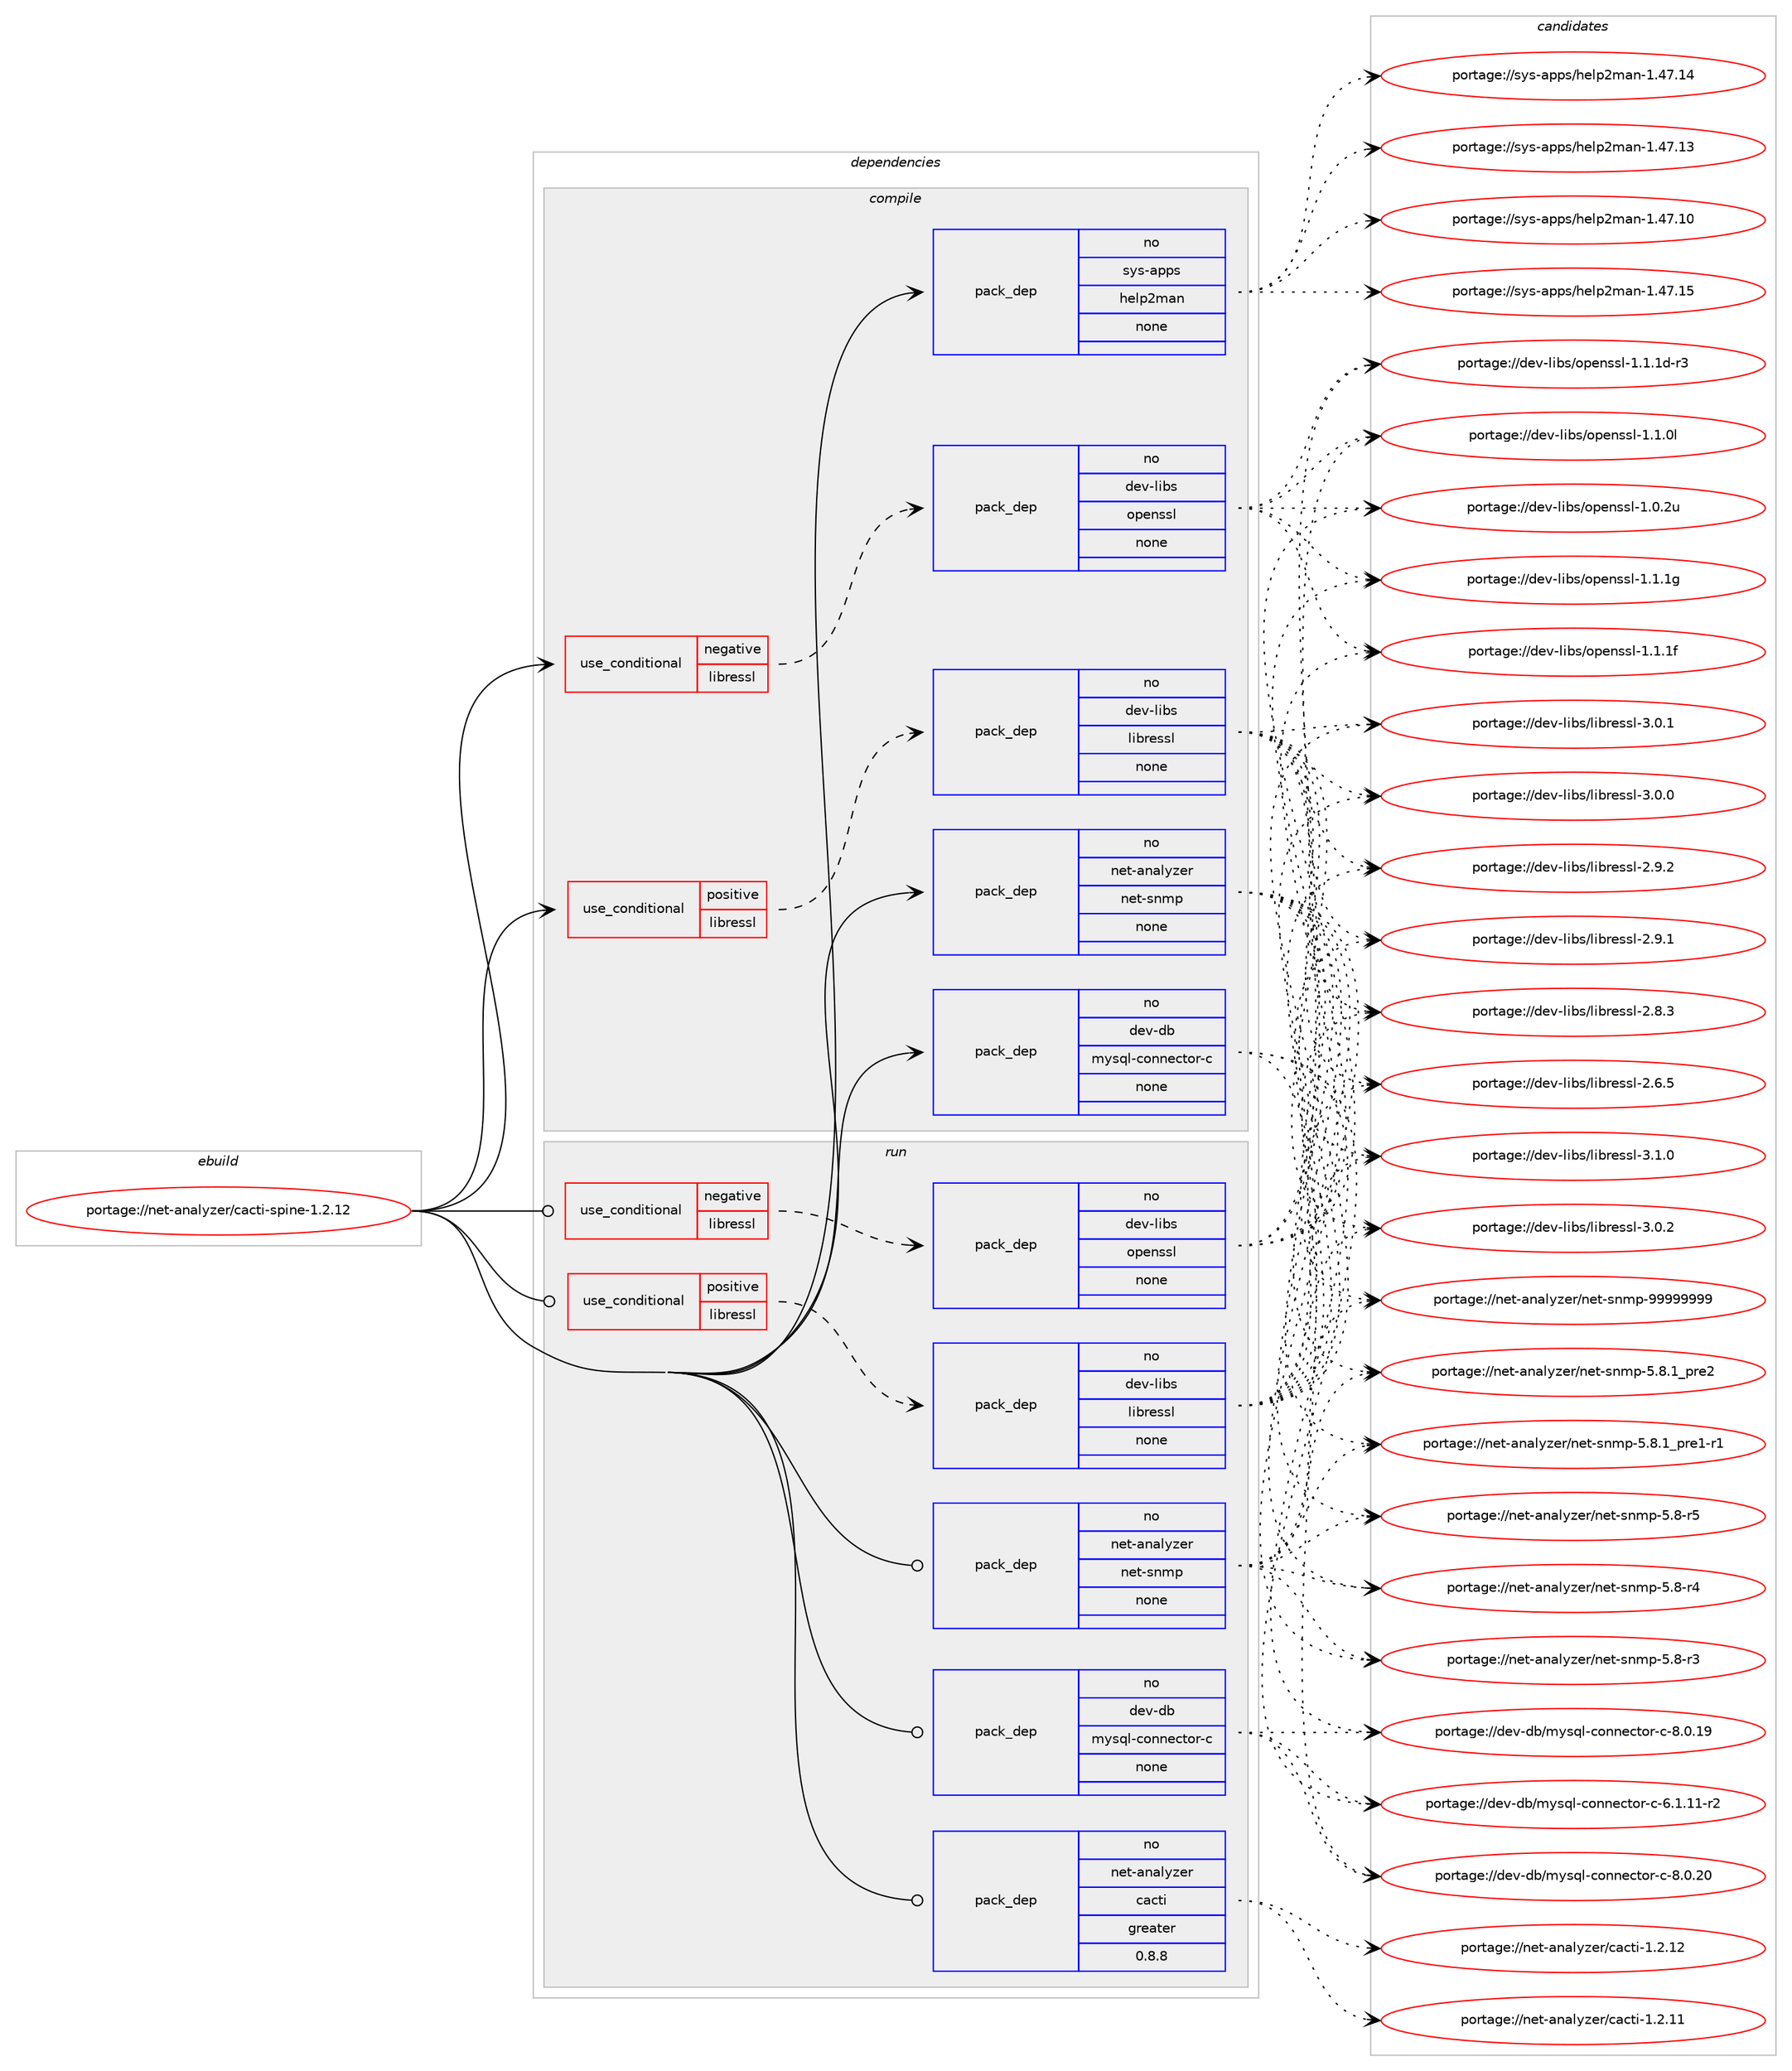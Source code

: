 digraph prolog {

# *************
# Graph options
# *************

newrank=true;
concentrate=true;
compound=true;
graph [rankdir=LR,fontname=Helvetica,fontsize=10,ranksep=1.5];#, ranksep=2.5, nodesep=0.2];
edge  [arrowhead=vee];
node  [fontname=Helvetica,fontsize=10];

# **********
# The ebuild
# **********

subgraph cluster_leftcol {
color=gray;
rank=same;
label=<<i>ebuild</i>>;
id [label="portage://net-analyzer/cacti-spine-1.2.12", color=red, width=4, href="../net-analyzer/cacti-spine-1.2.12.svg"];
}

# ****************
# The dependencies
# ****************

subgraph cluster_midcol {
color=gray;
label=<<i>dependencies</i>>;
subgraph cluster_compile {
fillcolor="#eeeeee";
style=filled;
label=<<i>compile</i>>;
subgraph cond1646 {
dependency9767 [label=<<TABLE BORDER="0" CELLBORDER="1" CELLSPACING="0" CELLPADDING="4"><TR><TD ROWSPAN="3" CELLPADDING="10">use_conditional</TD></TR><TR><TD>negative</TD></TR><TR><TD>libressl</TD></TR></TABLE>>, shape=none, color=red];
subgraph pack8002 {
dependency9768 [label=<<TABLE BORDER="0" CELLBORDER="1" CELLSPACING="0" CELLPADDING="4" WIDTH="220"><TR><TD ROWSPAN="6" CELLPADDING="30">pack_dep</TD></TR><TR><TD WIDTH="110">no</TD></TR><TR><TD>dev-libs</TD></TR><TR><TD>openssl</TD></TR><TR><TD>none</TD></TR><TR><TD></TD></TR></TABLE>>, shape=none, color=blue];
}
dependency9767:e -> dependency9768:w [weight=20,style="dashed",arrowhead="vee"];
}
id:e -> dependency9767:w [weight=20,style="solid",arrowhead="vee"];
subgraph cond1647 {
dependency9769 [label=<<TABLE BORDER="0" CELLBORDER="1" CELLSPACING="0" CELLPADDING="4"><TR><TD ROWSPAN="3" CELLPADDING="10">use_conditional</TD></TR><TR><TD>positive</TD></TR><TR><TD>libressl</TD></TR></TABLE>>, shape=none, color=red];
subgraph pack8003 {
dependency9770 [label=<<TABLE BORDER="0" CELLBORDER="1" CELLSPACING="0" CELLPADDING="4" WIDTH="220"><TR><TD ROWSPAN="6" CELLPADDING="30">pack_dep</TD></TR><TR><TD WIDTH="110">no</TD></TR><TR><TD>dev-libs</TD></TR><TR><TD>libressl</TD></TR><TR><TD>none</TD></TR><TR><TD></TD></TR></TABLE>>, shape=none, color=blue];
}
dependency9769:e -> dependency9770:w [weight=20,style="dashed",arrowhead="vee"];
}
id:e -> dependency9769:w [weight=20,style="solid",arrowhead="vee"];
subgraph pack8004 {
dependency9771 [label=<<TABLE BORDER="0" CELLBORDER="1" CELLSPACING="0" CELLPADDING="4" WIDTH="220"><TR><TD ROWSPAN="6" CELLPADDING="30">pack_dep</TD></TR><TR><TD WIDTH="110">no</TD></TR><TR><TD>dev-db</TD></TR><TR><TD>mysql-connector-c</TD></TR><TR><TD>none</TD></TR><TR><TD></TD></TR></TABLE>>, shape=none, color=blue];
}
id:e -> dependency9771:w [weight=20,style="solid",arrowhead="vee"];
subgraph pack8005 {
dependency9772 [label=<<TABLE BORDER="0" CELLBORDER="1" CELLSPACING="0" CELLPADDING="4" WIDTH="220"><TR><TD ROWSPAN="6" CELLPADDING="30">pack_dep</TD></TR><TR><TD WIDTH="110">no</TD></TR><TR><TD>net-analyzer</TD></TR><TR><TD>net-snmp</TD></TR><TR><TD>none</TD></TR><TR><TD></TD></TR></TABLE>>, shape=none, color=blue];
}
id:e -> dependency9772:w [weight=20,style="solid",arrowhead="vee"];
subgraph pack8006 {
dependency9773 [label=<<TABLE BORDER="0" CELLBORDER="1" CELLSPACING="0" CELLPADDING="4" WIDTH="220"><TR><TD ROWSPAN="6" CELLPADDING="30">pack_dep</TD></TR><TR><TD WIDTH="110">no</TD></TR><TR><TD>sys-apps</TD></TR><TR><TD>help2man</TD></TR><TR><TD>none</TD></TR><TR><TD></TD></TR></TABLE>>, shape=none, color=blue];
}
id:e -> dependency9773:w [weight=20,style="solid",arrowhead="vee"];
}
subgraph cluster_compileandrun {
fillcolor="#eeeeee";
style=filled;
label=<<i>compile and run</i>>;
}
subgraph cluster_run {
fillcolor="#eeeeee";
style=filled;
label=<<i>run</i>>;
subgraph cond1648 {
dependency9774 [label=<<TABLE BORDER="0" CELLBORDER="1" CELLSPACING="0" CELLPADDING="4"><TR><TD ROWSPAN="3" CELLPADDING="10">use_conditional</TD></TR><TR><TD>negative</TD></TR><TR><TD>libressl</TD></TR></TABLE>>, shape=none, color=red];
subgraph pack8007 {
dependency9775 [label=<<TABLE BORDER="0" CELLBORDER="1" CELLSPACING="0" CELLPADDING="4" WIDTH="220"><TR><TD ROWSPAN="6" CELLPADDING="30">pack_dep</TD></TR><TR><TD WIDTH="110">no</TD></TR><TR><TD>dev-libs</TD></TR><TR><TD>openssl</TD></TR><TR><TD>none</TD></TR><TR><TD></TD></TR></TABLE>>, shape=none, color=blue];
}
dependency9774:e -> dependency9775:w [weight=20,style="dashed",arrowhead="vee"];
}
id:e -> dependency9774:w [weight=20,style="solid",arrowhead="odot"];
subgraph cond1649 {
dependency9776 [label=<<TABLE BORDER="0" CELLBORDER="1" CELLSPACING="0" CELLPADDING="4"><TR><TD ROWSPAN="3" CELLPADDING="10">use_conditional</TD></TR><TR><TD>positive</TD></TR><TR><TD>libressl</TD></TR></TABLE>>, shape=none, color=red];
subgraph pack8008 {
dependency9777 [label=<<TABLE BORDER="0" CELLBORDER="1" CELLSPACING="0" CELLPADDING="4" WIDTH="220"><TR><TD ROWSPAN="6" CELLPADDING="30">pack_dep</TD></TR><TR><TD WIDTH="110">no</TD></TR><TR><TD>dev-libs</TD></TR><TR><TD>libressl</TD></TR><TR><TD>none</TD></TR><TR><TD></TD></TR></TABLE>>, shape=none, color=blue];
}
dependency9776:e -> dependency9777:w [weight=20,style="dashed",arrowhead="vee"];
}
id:e -> dependency9776:w [weight=20,style="solid",arrowhead="odot"];
subgraph pack8009 {
dependency9778 [label=<<TABLE BORDER="0" CELLBORDER="1" CELLSPACING="0" CELLPADDING="4" WIDTH="220"><TR><TD ROWSPAN="6" CELLPADDING="30">pack_dep</TD></TR><TR><TD WIDTH="110">no</TD></TR><TR><TD>dev-db</TD></TR><TR><TD>mysql-connector-c</TD></TR><TR><TD>none</TD></TR><TR><TD></TD></TR></TABLE>>, shape=none, color=blue];
}
id:e -> dependency9778:w [weight=20,style="solid",arrowhead="odot"];
subgraph pack8010 {
dependency9779 [label=<<TABLE BORDER="0" CELLBORDER="1" CELLSPACING="0" CELLPADDING="4" WIDTH="220"><TR><TD ROWSPAN="6" CELLPADDING="30">pack_dep</TD></TR><TR><TD WIDTH="110">no</TD></TR><TR><TD>net-analyzer</TD></TR><TR><TD>cacti</TD></TR><TR><TD>greater</TD></TR><TR><TD>0.8.8</TD></TR></TABLE>>, shape=none, color=blue];
}
id:e -> dependency9779:w [weight=20,style="solid",arrowhead="odot"];
subgraph pack8011 {
dependency9780 [label=<<TABLE BORDER="0" CELLBORDER="1" CELLSPACING="0" CELLPADDING="4" WIDTH="220"><TR><TD ROWSPAN="6" CELLPADDING="30">pack_dep</TD></TR><TR><TD WIDTH="110">no</TD></TR><TR><TD>net-analyzer</TD></TR><TR><TD>net-snmp</TD></TR><TR><TD>none</TD></TR><TR><TD></TD></TR></TABLE>>, shape=none, color=blue];
}
id:e -> dependency9780:w [weight=20,style="solid",arrowhead="odot"];
}
}

# **************
# The candidates
# **************

subgraph cluster_choices {
rank=same;
color=gray;
label=<<i>candidates</i>>;

subgraph choice8002 {
color=black;
nodesep=1;
choice100101118451081059811547111112101110115115108454946494649103 [label="portage://dev-libs/openssl-1.1.1g", color=red, width=4,href="../dev-libs/openssl-1.1.1g.svg"];
choice100101118451081059811547111112101110115115108454946494649102 [label="portage://dev-libs/openssl-1.1.1f", color=red, width=4,href="../dev-libs/openssl-1.1.1f.svg"];
choice1001011184510810598115471111121011101151151084549464946491004511451 [label="portage://dev-libs/openssl-1.1.1d-r3", color=red, width=4,href="../dev-libs/openssl-1.1.1d-r3.svg"];
choice100101118451081059811547111112101110115115108454946494648108 [label="portage://dev-libs/openssl-1.1.0l", color=red, width=4,href="../dev-libs/openssl-1.1.0l.svg"];
choice100101118451081059811547111112101110115115108454946484650117 [label="portage://dev-libs/openssl-1.0.2u", color=red, width=4,href="../dev-libs/openssl-1.0.2u.svg"];
dependency9768:e -> choice100101118451081059811547111112101110115115108454946494649103:w [style=dotted,weight="100"];
dependency9768:e -> choice100101118451081059811547111112101110115115108454946494649102:w [style=dotted,weight="100"];
dependency9768:e -> choice1001011184510810598115471111121011101151151084549464946491004511451:w [style=dotted,weight="100"];
dependency9768:e -> choice100101118451081059811547111112101110115115108454946494648108:w [style=dotted,weight="100"];
dependency9768:e -> choice100101118451081059811547111112101110115115108454946484650117:w [style=dotted,weight="100"];
}
subgraph choice8003 {
color=black;
nodesep=1;
choice10010111845108105981154710810598114101115115108455146494648 [label="portage://dev-libs/libressl-3.1.0", color=red, width=4,href="../dev-libs/libressl-3.1.0.svg"];
choice10010111845108105981154710810598114101115115108455146484650 [label="portage://dev-libs/libressl-3.0.2", color=red, width=4,href="../dev-libs/libressl-3.0.2.svg"];
choice10010111845108105981154710810598114101115115108455146484649 [label="portage://dev-libs/libressl-3.0.1", color=red, width=4,href="../dev-libs/libressl-3.0.1.svg"];
choice10010111845108105981154710810598114101115115108455146484648 [label="portage://dev-libs/libressl-3.0.0", color=red, width=4,href="../dev-libs/libressl-3.0.0.svg"];
choice10010111845108105981154710810598114101115115108455046574650 [label="portage://dev-libs/libressl-2.9.2", color=red, width=4,href="../dev-libs/libressl-2.9.2.svg"];
choice10010111845108105981154710810598114101115115108455046574649 [label="portage://dev-libs/libressl-2.9.1", color=red, width=4,href="../dev-libs/libressl-2.9.1.svg"];
choice10010111845108105981154710810598114101115115108455046564651 [label="portage://dev-libs/libressl-2.8.3", color=red, width=4,href="../dev-libs/libressl-2.8.3.svg"];
choice10010111845108105981154710810598114101115115108455046544653 [label="portage://dev-libs/libressl-2.6.5", color=red, width=4,href="../dev-libs/libressl-2.6.5.svg"];
dependency9770:e -> choice10010111845108105981154710810598114101115115108455146494648:w [style=dotted,weight="100"];
dependency9770:e -> choice10010111845108105981154710810598114101115115108455146484650:w [style=dotted,weight="100"];
dependency9770:e -> choice10010111845108105981154710810598114101115115108455146484649:w [style=dotted,weight="100"];
dependency9770:e -> choice10010111845108105981154710810598114101115115108455146484648:w [style=dotted,weight="100"];
dependency9770:e -> choice10010111845108105981154710810598114101115115108455046574650:w [style=dotted,weight="100"];
dependency9770:e -> choice10010111845108105981154710810598114101115115108455046574649:w [style=dotted,weight="100"];
dependency9770:e -> choice10010111845108105981154710810598114101115115108455046564651:w [style=dotted,weight="100"];
dependency9770:e -> choice10010111845108105981154710810598114101115115108455046544653:w [style=dotted,weight="100"];
}
subgraph choice8004 {
color=black;
nodesep=1;
choice100101118451009847109121115113108459911111011010199116111114459945564648465048 [label="portage://dev-db/mysql-connector-c-8.0.20", color=red, width=4,href="../dev-db/mysql-connector-c-8.0.20.svg"];
choice100101118451009847109121115113108459911111011010199116111114459945564648464957 [label="portage://dev-db/mysql-connector-c-8.0.19", color=red, width=4,href="../dev-db/mysql-connector-c-8.0.19.svg"];
choice1001011184510098471091211151131084599111110110101991161111144599455446494649494511450 [label="portage://dev-db/mysql-connector-c-6.1.11-r2", color=red, width=4,href="../dev-db/mysql-connector-c-6.1.11-r2.svg"];
dependency9771:e -> choice100101118451009847109121115113108459911111011010199116111114459945564648465048:w [style=dotted,weight="100"];
dependency9771:e -> choice100101118451009847109121115113108459911111011010199116111114459945564648464957:w [style=dotted,weight="100"];
dependency9771:e -> choice1001011184510098471091211151131084599111110110101991161111144599455446494649494511450:w [style=dotted,weight="100"];
}
subgraph choice8005 {
color=black;
nodesep=1;
choice1101011164597110971081211221011144711010111645115110109112455757575757575757 [label="portage://net-analyzer/net-snmp-99999999", color=red, width=4,href="../net-analyzer/net-snmp-99999999.svg"];
choice11010111645971109710812112210111447110101116451151101091124553465646499511211410150 [label="portage://net-analyzer/net-snmp-5.8.1_pre2", color=red, width=4,href="../net-analyzer/net-snmp-5.8.1_pre2.svg"];
choice110101116459711097108121122101114471101011164511511010911245534656464995112114101494511449 [label="portage://net-analyzer/net-snmp-5.8.1_pre1-r1", color=red, width=4,href="../net-analyzer/net-snmp-5.8.1_pre1-r1.svg"];
choice1101011164597110971081211221011144711010111645115110109112455346564511453 [label="portage://net-analyzer/net-snmp-5.8-r5", color=red, width=4,href="../net-analyzer/net-snmp-5.8-r5.svg"];
choice1101011164597110971081211221011144711010111645115110109112455346564511452 [label="portage://net-analyzer/net-snmp-5.8-r4", color=red, width=4,href="../net-analyzer/net-snmp-5.8-r4.svg"];
choice1101011164597110971081211221011144711010111645115110109112455346564511451 [label="portage://net-analyzer/net-snmp-5.8-r3", color=red, width=4,href="../net-analyzer/net-snmp-5.8-r3.svg"];
dependency9772:e -> choice1101011164597110971081211221011144711010111645115110109112455757575757575757:w [style=dotted,weight="100"];
dependency9772:e -> choice11010111645971109710812112210111447110101116451151101091124553465646499511211410150:w [style=dotted,weight="100"];
dependency9772:e -> choice110101116459711097108121122101114471101011164511511010911245534656464995112114101494511449:w [style=dotted,weight="100"];
dependency9772:e -> choice1101011164597110971081211221011144711010111645115110109112455346564511453:w [style=dotted,weight="100"];
dependency9772:e -> choice1101011164597110971081211221011144711010111645115110109112455346564511452:w [style=dotted,weight="100"];
dependency9772:e -> choice1101011164597110971081211221011144711010111645115110109112455346564511451:w [style=dotted,weight="100"];
}
subgraph choice8006 {
color=black;
nodesep=1;
choice11512111545971121121154710410110811250109971104549465255464953 [label="portage://sys-apps/help2man-1.47.15", color=red, width=4,href="../sys-apps/help2man-1.47.15.svg"];
choice11512111545971121121154710410110811250109971104549465255464952 [label="portage://sys-apps/help2man-1.47.14", color=red, width=4,href="../sys-apps/help2man-1.47.14.svg"];
choice11512111545971121121154710410110811250109971104549465255464951 [label="portage://sys-apps/help2man-1.47.13", color=red, width=4,href="../sys-apps/help2man-1.47.13.svg"];
choice11512111545971121121154710410110811250109971104549465255464948 [label="portage://sys-apps/help2man-1.47.10", color=red, width=4,href="../sys-apps/help2man-1.47.10.svg"];
dependency9773:e -> choice11512111545971121121154710410110811250109971104549465255464953:w [style=dotted,weight="100"];
dependency9773:e -> choice11512111545971121121154710410110811250109971104549465255464952:w [style=dotted,weight="100"];
dependency9773:e -> choice11512111545971121121154710410110811250109971104549465255464951:w [style=dotted,weight="100"];
dependency9773:e -> choice11512111545971121121154710410110811250109971104549465255464948:w [style=dotted,weight="100"];
}
subgraph choice8007 {
color=black;
nodesep=1;
choice100101118451081059811547111112101110115115108454946494649103 [label="portage://dev-libs/openssl-1.1.1g", color=red, width=4,href="../dev-libs/openssl-1.1.1g.svg"];
choice100101118451081059811547111112101110115115108454946494649102 [label="portage://dev-libs/openssl-1.1.1f", color=red, width=4,href="../dev-libs/openssl-1.1.1f.svg"];
choice1001011184510810598115471111121011101151151084549464946491004511451 [label="portage://dev-libs/openssl-1.1.1d-r3", color=red, width=4,href="../dev-libs/openssl-1.1.1d-r3.svg"];
choice100101118451081059811547111112101110115115108454946494648108 [label="portage://dev-libs/openssl-1.1.0l", color=red, width=4,href="../dev-libs/openssl-1.1.0l.svg"];
choice100101118451081059811547111112101110115115108454946484650117 [label="portage://dev-libs/openssl-1.0.2u", color=red, width=4,href="../dev-libs/openssl-1.0.2u.svg"];
dependency9775:e -> choice100101118451081059811547111112101110115115108454946494649103:w [style=dotted,weight="100"];
dependency9775:e -> choice100101118451081059811547111112101110115115108454946494649102:w [style=dotted,weight="100"];
dependency9775:e -> choice1001011184510810598115471111121011101151151084549464946491004511451:w [style=dotted,weight="100"];
dependency9775:e -> choice100101118451081059811547111112101110115115108454946494648108:w [style=dotted,weight="100"];
dependency9775:e -> choice100101118451081059811547111112101110115115108454946484650117:w [style=dotted,weight="100"];
}
subgraph choice8008 {
color=black;
nodesep=1;
choice10010111845108105981154710810598114101115115108455146494648 [label="portage://dev-libs/libressl-3.1.0", color=red, width=4,href="../dev-libs/libressl-3.1.0.svg"];
choice10010111845108105981154710810598114101115115108455146484650 [label="portage://dev-libs/libressl-3.0.2", color=red, width=4,href="../dev-libs/libressl-3.0.2.svg"];
choice10010111845108105981154710810598114101115115108455146484649 [label="portage://dev-libs/libressl-3.0.1", color=red, width=4,href="../dev-libs/libressl-3.0.1.svg"];
choice10010111845108105981154710810598114101115115108455146484648 [label="portage://dev-libs/libressl-3.0.0", color=red, width=4,href="../dev-libs/libressl-3.0.0.svg"];
choice10010111845108105981154710810598114101115115108455046574650 [label="portage://dev-libs/libressl-2.9.2", color=red, width=4,href="../dev-libs/libressl-2.9.2.svg"];
choice10010111845108105981154710810598114101115115108455046574649 [label="portage://dev-libs/libressl-2.9.1", color=red, width=4,href="../dev-libs/libressl-2.9.1.svg"];
choice10010111845108105981154710810598114101115115108455046564651 [label="portage://dev-libs/libressl-2.8.3", color=red, width=4,href="../dev-libs/libressl-2.8.3.svg"];
choice10010111845108105981154710810598114101115115108455046544653 [label="portage://dev-libs/libressl-2.6.5", color=red, width=4,href="../dev-libs/libressl-2.6.5.svg"];
dependency9777:e -> choice10010111845108105981154710810598114101115115108455146494648:w [style=dotted,weight="100"];
dependency9777:e -> choice10010111845108105981154710810598114101115115108455146484650:w [style=dotted,weight="100"];
dependency9777:e -> choice10010111845108105981154710810598114101115115108455146484649:w [style=dotted,weight="100"];
dependency9777:e -> choice10010111845108105981154710810598114101115115108455146484648:w [style=dotted,weight="100"];
dependency9777:e -> choice10010111845108105981154710810598114101115115108455046574650:w [style=dotted,weight="100"];
dependency9777:e -> choice10010111845108105981154710810598114101115115108455046574649:w [style=dotted,weight="100"];
dependency9777:e -> choice10010111845108105981154710810598114101115115108455046564651:w [style=dotted,weight="100"];
dependency9777:e -> choice10010111845108105981154710810598114101115115108455046544653:w [style=dotted,weight="100"];
}
subgraph choice8009 {
color=black;
nodesep=1;
choice100101118451009847109121115113108459911111011010199116111114459945564648465048 [label="portage://dev-db/mysql-connector-c-8.0.20", color=red, width=4,href="../dev-db/mysql-connector-c-8.0.20.svg"];
choice100101118451009847109121115113108459911111011010199116111114459945564648464957 [label="portage://dev-db/mysql-connector-c-8.0.19", color=red, width=4,href="../dev-db/mysql-connector-c-8.0.19.svg"];
choice1001011184510098471091211151131084599111110110101991161111144599455446494649494511450 [label="portage://dev-db/mysql-connector-c-6.1.11-r2", color=red, width=4,href="../dev-db/mysql-connector-c-6.1.11-r2.svg"];
dependency9778:e -> choice100101118451009847109121115113108459911111011010199116111114459945564648465048:w [style=dotted,weight="100"];
dependency9778:e -> choice100101118451009847109121115113108459911111011010199116111114459945564648464957:w [style=dotted,weight="100"];
dependency9778:e -> choice1001011184510098471091211151131084599111110110101991161111144599455446494649494511450:w [style=dotted,weight="100"];
}
subgraph choice8010 {
color=black;
nodesep=1;
choice1101011164597110971081211221011144799979911610545494650464950 [label="portage://net-analyzer/cacti-1.2.12", color=red, width=4,href="../net-analyzer/cacti-1.2.12.svg"];
choice1101011164597110971081211221011144799979911610545494650464949 [label="portage://net-analyzer/cacti-1.2.11", color=red, width=4,href="../net-analyzer/cacti-1.2.11.svg"];
dependency9779:e -> choice1101011164597110971081211221011144799979911610545494650464950:w [style=dotted,weight="100"];
dependency9779:e -> choice1101011164597110971081211221011144799979911610545494650464949:w [style=dotted,weight="100"];
}
subgraph choice8011 {
color=black;
nodesep=1;
choice1101011164597110971081211221011144711010111645115110109112455757575757575757 [label="portage://net-analyzer/net-snmp-99999999", color=red, width=4,href="../net-analyzer/net-snmp-99999999.svg"];
choice11010111645971109710812112210111447110101116451151101091124553465646499511211410150 [label="portage://net-analyzer/net-snmp-5.8.1_pre2", color=red, width=4,href="../net-analyzer/net-snmp-5.8.1_pre2.svg"];
choice110101116459711097108121122101114471101011164511511010911245534656464995112114101494511449 [label="portage://net-analyzer/net-snmp-5.8.1_pre1-r1", color=red, width=4,href="../net-analyzer/net-snmp-5.8.1_pre1-r1.svg"];
choice1101011164597110971081211221011144711010111645115110109112455346564511453 [label="portage://net-analyzer/net-snmp-5.8-r5", color=red, width=4,href="../net-analyzer/net-snmp-5.8-r5.svg"];
choice1101011164597110971081211221011144711010111645115110109112455346564511452 [label="portage://net-analyzer/net-snmp-5.8-r4", color=red, width=4,href="../net-analyzer/net-snmp-5.8-r4.svg"];
choice1101011164597110971081211221011144711010111645115110109112455346564511451 [label="portage://net-analyzer/net-snmp-5.8-r3", color=red, width=4,href="../net-analyzer/net-snmp-5.8-r3.svg"];
dependency9780:e -> choice1101011164597110971081211221011144711010111645115110109112455757575757575757:w [style=dotted,weight="100"];
dependency9780:e -> choice11010111645971109710812112210111447110101116451151101091124553465646499511211410150:w [style=dotted,weight="100"];
dependency9780:e -> choice110101116459711097108121122101114471101011164511511010911245534656464995112114101494511449:w [style=dotted,weight="100"];
dependency9780:e -> choice1101011164597110971081211221011144711010111645115110109112455346564511453:w [style=dotted,weight="100"];
dependency9780:e -> choice1101011164597110971081211221011144711010111645115110109112455346564511452:w [style=dotted,weight="100"];
dependency9780:e -> choice1101011164597110971081211221011144711010111645115110109112455346564511451:w [style=dotted,weight="100"];
}
}

}
